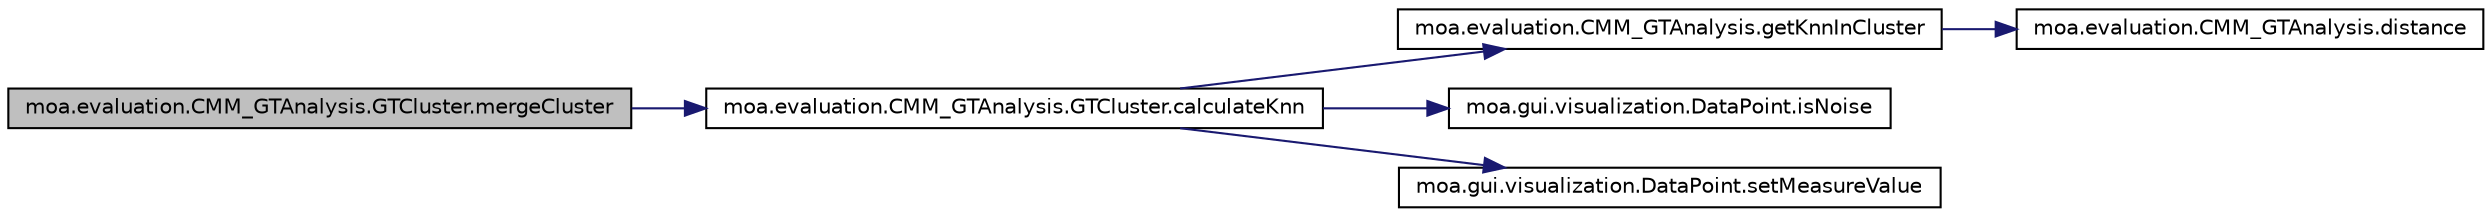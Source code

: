 digraph G
{
  edge [fontname="Helvetica",fontsize="10",labelfontname="Helvetica",labelfontsize="10"];
  node [fontname="Helvetica",fontsize="10",shape=record];
  rankdir=LR;
  Node1 [label="moa.evaluation.CMM_GTAnalysis.GTCluster.mergeCluster",height=0.2,width=0.4,color="black", fillcolor="grey75", style="filled" fontcolor="black"];
  Node1 -> Node2 [color="midnightblue",fontsize="10",style="solid",fontname="Helvetica"];
  Node2 [label="moa.evaluation.CMM_GTAnalysis.GTCluster.calculateKnn",height=0.2,width=0.4,color="black", fillcolor="white", style="filled",URL="$classmoa_1_1evaluation_1_1CMM__GTAnalysis_1_1GTCluster.html#a09170ac078e5dbc33442c8fba9aabb68",tooltip="calculate knn distances of points within own cluster + average knn distance and average..."];
  Node2 -> Node3 [color="midnightblue",fontsize="10",style="solid",fontname="Helvetica"];
  Node3 [label="moa.evaluation.CMM_GTAnalysis.getKnnInCluster",height=0.2,width=0.4,color="black", fillcolor="white", style="filled",URL="$classmoa_1_1evaluation_1_1CMM__GTAnalysis.html#a12f256dabb3d986447d1d0b74a9a0dbc"];
  Node3 -> Node4 [color="midnightblue",fontsize="10",style="solid",fontname="Helvetica"];
  Node4 [label="moa.evaluation.CMM_GTAnalysis.distance",height=0.2,width=0.4,color="black", fillcolor="white", style="filled",URL="$classmoa_1_1evaluation_1_1CMM__GTAnalysis.html#a0d6e0c9cce76d83d7edbc65a3bacb315",tooltip="Calculates Euclidian distance."];
  Node2 -> Node5 [color="midnightblue",fontsize="10",style="solid",fontname="Helvetica"];
  Node5 [label="moa.gui.visualization.DataPoint.isNoise",height=0.2,width=0.4,color="black", fillcolor="white", style="filled",URL="$classmoa_1_1gui_1_1visualization_1_1DataPoint.html#a346207ffb1974293b5d67cf10656ef3d"];
  Node2 -> Node6 [color="midnightblue",fontsize="10",style="solid",fontname="Helvetica"];
  Node6 [label="moa.gui.visualization.DataPoint.setMeasureValue",height=0.2,width=0.4,color="black", fillcolor="white", style="filled",URL="$classmoa_1_1gui_1_1visualization_1_1DataPoint.html#ae785a3bf303998016133b7d56566a920"];
}
